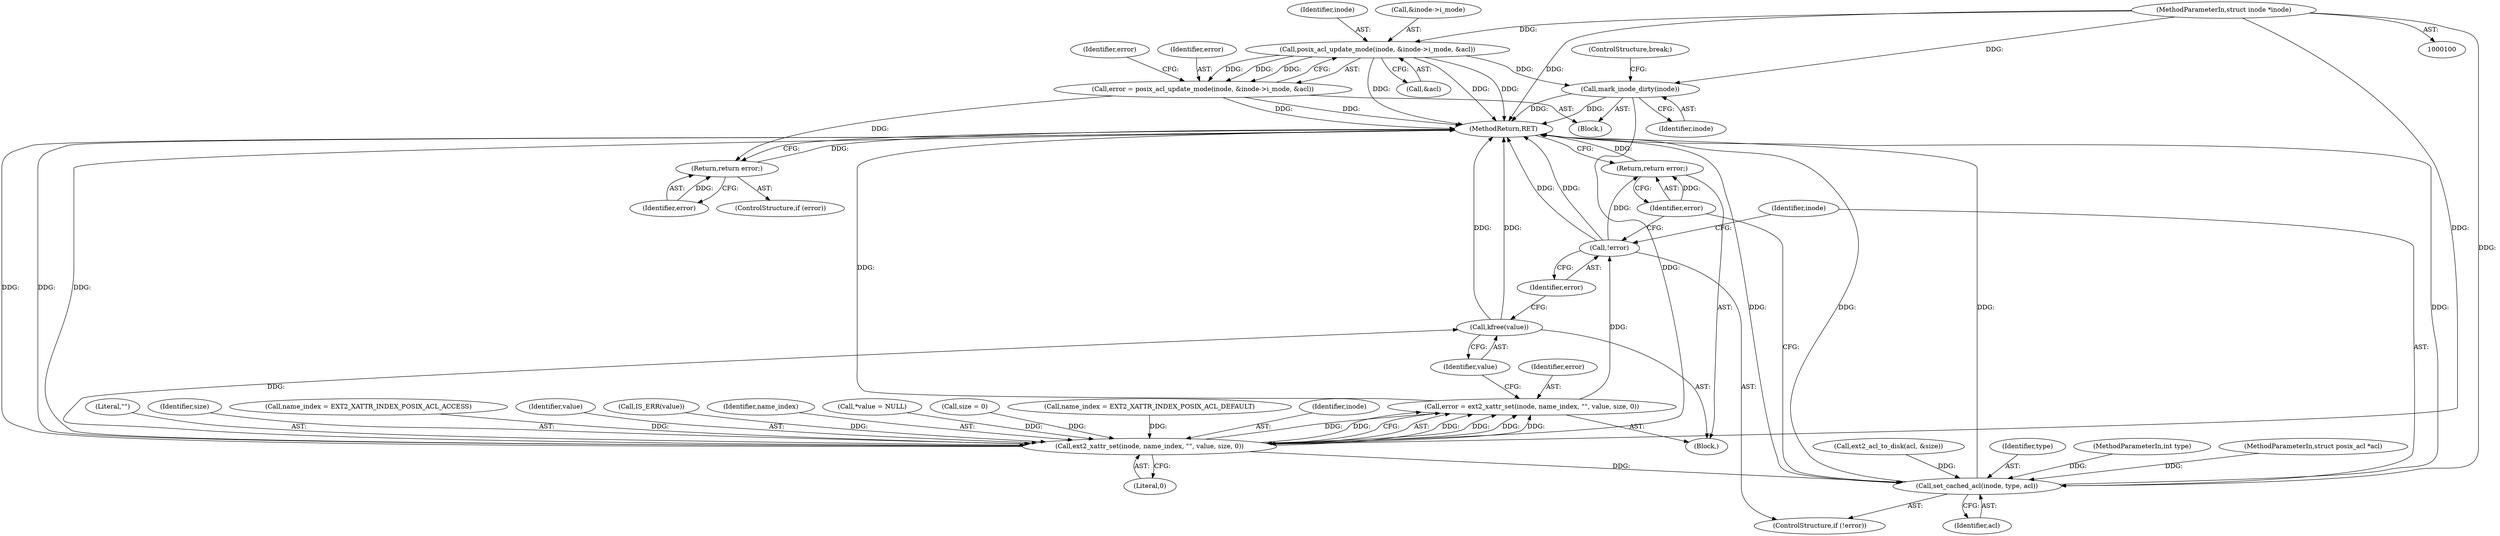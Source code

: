 digraph "0_linux_073931017b49d9458aa351605b43a7e34598caef_2@API" {
"1000127" [label="(Call,posix_acl_update_mode(inode, &inode->i_mode, &acl))"];
"1000101" [label="(MethodParameterIn,struct inode *inode)"];
"1000125" [label="(Call,error = posix_acl_update_mode(inode, &inode->i_mode, &acl))"];
"1000137" [label="(Return,return error;)"];
"1000144" [label="(Call,mark_inode_dirty(inode))"];
"1000187" [label="(Call,ext2_xattr_set(inode, name_index, \"\", value, size, 0))"];
"1000185" [label="(Call,error = ext2_xattr_set(inode, name_index, \"\", value, size, 0))"];
"1000197" [label="(Call,!error)"];
"1000203" [label="(Return,return error;)"];
"1000194" [label="(Call,kfree(value))"];
"1000199" [label="(Call,set_cached_acl(inode, type, acl))"];
"1000133" [label="(Call,&acl)"];
"1000204" [label="(Identifier,error)"];
"1000190" [label="(Literal,\"\")"];
"1000173" [label="(Call,ext2_acl_to_disk(acl, &size))"];
"1000124" [label="(Block,)"];
"1000194" [label="(Call,kfree(value))"];
"1000192" [label="(Identifier,size)"];
"1000128" [label="(Identifier,inode)"];
"1000137" [label="(Return,return error;)"];
"1000200" [label="(Identifier,inode)"];
"1000186" [label="(Identifier,error)"];
"1000195" [label="(Identifier,value)"];
"1000203" [label="(Return,return error;)"];
"1000125" [label="(Call,error = posix_acl_update_mode(inode, &inode->i_mode, &acl))"];
"1000119" [label="(Call,name_index = EXT2_XATTR_INDEX_POSIX_ACL_ACCESS)"];
"1000191" [label="(Identifier,value)"];
"1000198" [label="(Identifier,error)"];
"1000187" [label="(Call,ext2_xattr_set(inode, name_index, \"\", value, size, 0))"];
"1000145" [label="(Identifier,inode)"];
"1000129" [label="(Call,&inode->i_mode)"];
"1000138" [label="(Identifier,error)"];
"1000127" [label="(Call,posix_acl_update_mode(inode, &inode->i_mode, &acl))"];
"1000197" [label="(Call,!error)"];
"1000126" [label="(Identifier,error)"];
"1000144" [label="(Call,mark_inode_dirty(inode))"];
"1000178" [label="(Call,IS_ERR(value))"];
"1000205" [label="(MethodReturn,RET)"];
"1000201" [label="(Identifier,type)"];
"1000189" [label="(Identifier,name_index)"];
"1000107" [label="(Call,*value = NULL)"];
"1000135" [label="(ControlStructure,if (error))"];
"1000103" [label="(MethodParameterIn,int type)"];
"1000146" [label="(ControlStructure,break;)"];
"1000111" [label="(Call,size = 0)"];
"1000101" [label="(MethodParameterIn,struct inode *inode)"];
"1000196" [label="(ControlStructure,if (!error))"];
"1000148" [label="(Call,name_index = EXT2_XATTR_INDEX_POSIX_ACL_DEFAULT)"];
"1000102" [label="(MethodParameterIn,struct posix_acl *acl)"];
"1000188" [label="(Identifier,inode)"];
"1000193" [label="(Literal,0)"];
"1000202" [label="(Identifier,acl)"];
"1000104" [label="(Block,)"];
"1000185" [label="(Call,error = ext2_xattr_set(inode, name_index, \"\", value, size, 0))"];
"1000199" [label="(Call,set_cached_acl(inode, type, acl))"];
"1000136" [label="(Identifier,error)"];
"1000127" -> "1000125"  [label="AST: "];
"1000127" -> "1000133"  [label="CFG: "];
"1000128" -> "1000127"  [label="AST: "];
"1000129" -> "1000127"  [label="AST: "];
"1000133" -> "1000127"  [label="AST: "];
"1000125" -> "1000127"  [label="CFG: "];
"1000127" -> "1000205"  [label="DDG: "];
"1000127" -> "1000205"  [label="DDG: "];
"1000127" -> "1000205"  [label="DDG: "];
"1000127" -> "1000125"  [label="DDG: "];
"1000127" -> "1000125"  [label="DDG: "];
"1000127" -> "1000125"  [label="DDG: "];
"1000101" -> "1000127"  [label="DDG: "];
"1000127" -> "1000144"  [label="DDG: "];
"1000101" -> "1000100"  [label="AST: "];
"1000101" -> "1000205"  [label="DDG: "];
"1000101" -> "1000144"  [label="DDG: "];
"1000101" -> "1000187"  [label="DDG: "];
"1000101" -> "1000199"  [label="DDG: "];
"1000125" -> "1000124"  [label="AST: "];
"1000126" -> "1000125"  [label="AST: "];
"1000136" -> "1000125"  [label="CFG: "];
"1000125" -> "1000205"  [label="DDG: "];
"1000125" -> "1000205"  [label="DDG: "];
"1000125" -> "1000137"  [label="DDG: "];
"1000137" -> "1000135"  [label="AST: "];
"1000137" -> "1000138"  [label="CFG: "];
"1000138" -> "1000137"  [label="AST: "];
"1000205" -> "1000137"  [label="CFG: "];
"1000137" -> "1000205"  [label="DDG: "];
"1000138" -> "1000137"  [label="DDG: "];
"1000144" -> "1000124"  [label="AST: "];
"1000144" -> "1000145"  [label="CFG: "];
"1000145" -> "1000144"  [label="AST: "];
"1000146" -> "1000144"  [label="CFG: "];
"1000144" -> "1000205"  [label="DDG: "];
"1000144" -> "1000205"  [label="DDG: "];
"1000144" -> "1000187"  [label="DDG: "];
"1000187" -> "1000185"  [label="AST: "];
"1000187" -> "1000193"  [label="CFG: "];
"1000188" -> "1000187"  [label="AST: "];
"1000189" -> "1000187"  [label="AST: "];
"1000190" -> "1000187"  [label="AST: "];
"1000191" -> "1000187"  [label="AST: "];
"1000192" -> "1000187"  [label="AST: "];
"1000193" -> "1000187"  [label="AST: "];
"1000185" -> "1000187"  [label="CFG: "];
"1000187" -> "1000205"  [label="DDG: "];
"1000187" -> "1000205"  [label="DDG: "];
"1000187" -> "1000205"  [label="DDG: "];
"1000187" -> "1000185"  [label="DDG: "];
"1000187" -> "1000185"  [label="DDG: "];
"1000187" -> "1000185"  [label="DDG: "];
"1000187" -> "1000185"  [label="DDG: "];
"1000187" -> "1000185"  [label="DDG: "];
"1000187" -> "1000185"  [label="DDG: "];
"1000148" -> "1000187"  [label="DDG: "];
"1000119" -> "1000187"  [label="DDG: "];
"1000107" -> "1000187"  [label="DDG: "];
"1000178" -> "1000187"  [label="DDG: "];
"1000111" -> "1000187"  [label="DDG: "];
"1000187" -> "1000194"  [label="DDG: "];
"1000187" -> "1000199"  [label="DDG: "];
"1000185" -> "1000104"  [label="AST: "];
"1000186" -> "1000185"  [label="AST: "];
"1000195" -> "1000185"  [label="CFG: "];
"1000185" -> "1000205"  [label="DDG: "];
"1000185" -> "1000197"  [label="DDG: "];
"1000197" -> "1000196"  [label="AST: "];
"1000197" -> "1000198"  [label="CFG: "];
"1000198" -> "1000197"  [label="AST: "];
"1000200" -> "1000197"  [label="CFG: "];
"1000204" -> "1000197"  [label="CFG: "];
"1000197" -> "1000205"  [label="DDG: "];
"1000197" -> "1000205"  [label="DDG: "];
"1000197" -> "1000203"  [label="DDG: "];
"1000203" -> "1000104"  [label="AST: "];
"1000203" -> "1000204"  [label="CFG: "];
"1000204" -> "1000203"  [label="AST: "];
"1000205" -> "1000203"  [label="CFG: "];
"1000203" -> "1000205"  [label="DDG: "];
"1000204" -> "1000203"  [label="DDG: "];
"1000194" -> "1000104"  [label="AST: "];
"1000194" -> "1000195"  [label="CFG: "];
"1000195" -> "1000194"  [label="AST: "];
"1000198" -> "1000194"  [label="CFG: "];
"1000194" -> "1000205"  [label="DDG: "];
"1000194" -> "1000205"  [label="DDG: "];
"1000199" -> "1000196"  [label="AST: "];
"1000199" -> "1000202"  [label="CFG: "];
"1000200" -> "1000199"  [label="AST: "];
"1000201" -> "1000199"  [label="AST: "];
"1000202" -> "1000199"  [label="AST: "];
"1000204" -> "1000199"  [label="CFG: "];
"1000199" -> "1000205"  [label="DDG: "];
"1000199" -> "1000205"  [label="DDG: "];
"1000199" -> "1000205"  [label="DDG: "];
"1000199" -> "1000205"  [label="DDG: "];
"1000103" -> "1000199"  [label="DDG: "];
"1000173" -> "1000199"  [label="DDG: "];
"1000102" -> "1000199"  [label="DDG: "];
}
